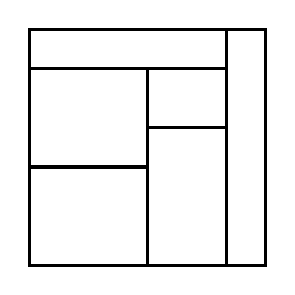 \begin{tikzpicture}[very thick, scale=.5]
    \draw (0,5) rectangle (5,6);
    \draw (0,5/2) rectangle (3,5);
    \draw (0,0) rectangle (3,5/2);
    \draw (3,7/2) rectangle (5,5);
    \draw (3,0) rectangle (5,7/2);
    \draw (5,0) rectangle (6,6);
\end{tikzpicture}
